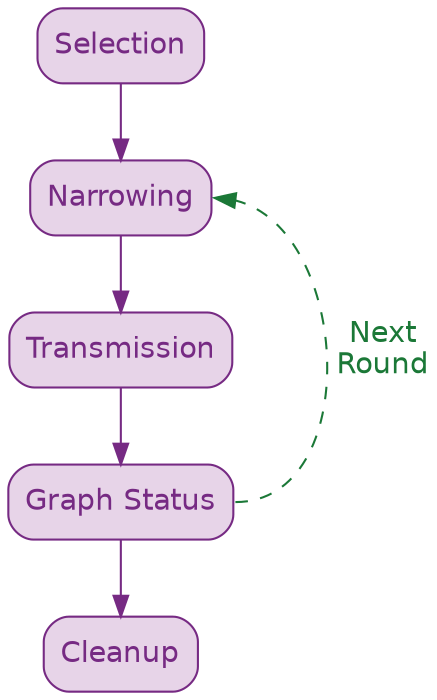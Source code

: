 digraph G {
    rankdir = TB

    edge [
        colorscheme = prgn11
        color = 2

        fontname = "Helvetica"
        fontcolor = 2
    ]

    node [
        shape = box
        style = "rounded,filled"
        colorscheme = prgn11

        color = 2
        fillcolor = 5

        fontcolor = 2
        fontname = "Helvetica"
    ]

    selection [label = "Selection"]
    narrowing [label = "Narrowing"]
    transmission [label = "Transmission"]
    status [label = "Graph Status"]
    cleanup [label = "Cleanup"]

    selection -> narrowing
    narrowing -> transmission [weight = 100]
    transmission -> status [weight = 100]
    status -> cleanup

    status:e -> narrowing:e [
        color = 10
        style = dashed

        label = " Next\n Round"
        fontcolor = 10
    ]
}
